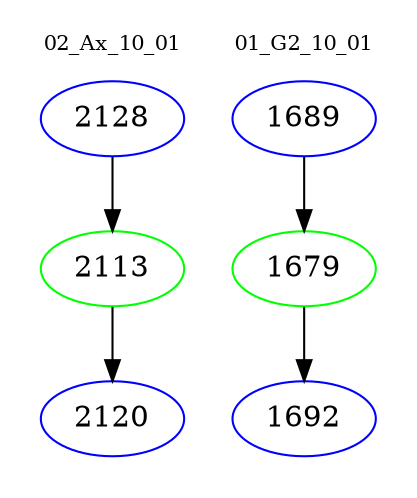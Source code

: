 digraph{
subgraph cluster_0 {
color = white
label = "02_Ax_10_01";
fontsize=10;
T0_2128 [label="2128", color="blue"]
T0_2128 -> T0_2113 [color="black"]
T0_2113 [label="2113", color="green"]
T0_2113 -> T0_2120 [color="black"]
T0_2120 [label="2120", color="blue"]
}
subgraph cluster_1 {
color = white
label = "01_G2_10_01";
fontsize=10;
T1_1689 [label="1689", color="blue"]
T1_1689 -> T1_1679 [color="black"]
T1_1679 [label="1679", color="green"]
T1_1679 -> T1_1692 [color="black"]
T1_1692 [label="1692", color="blue"]
}
}
